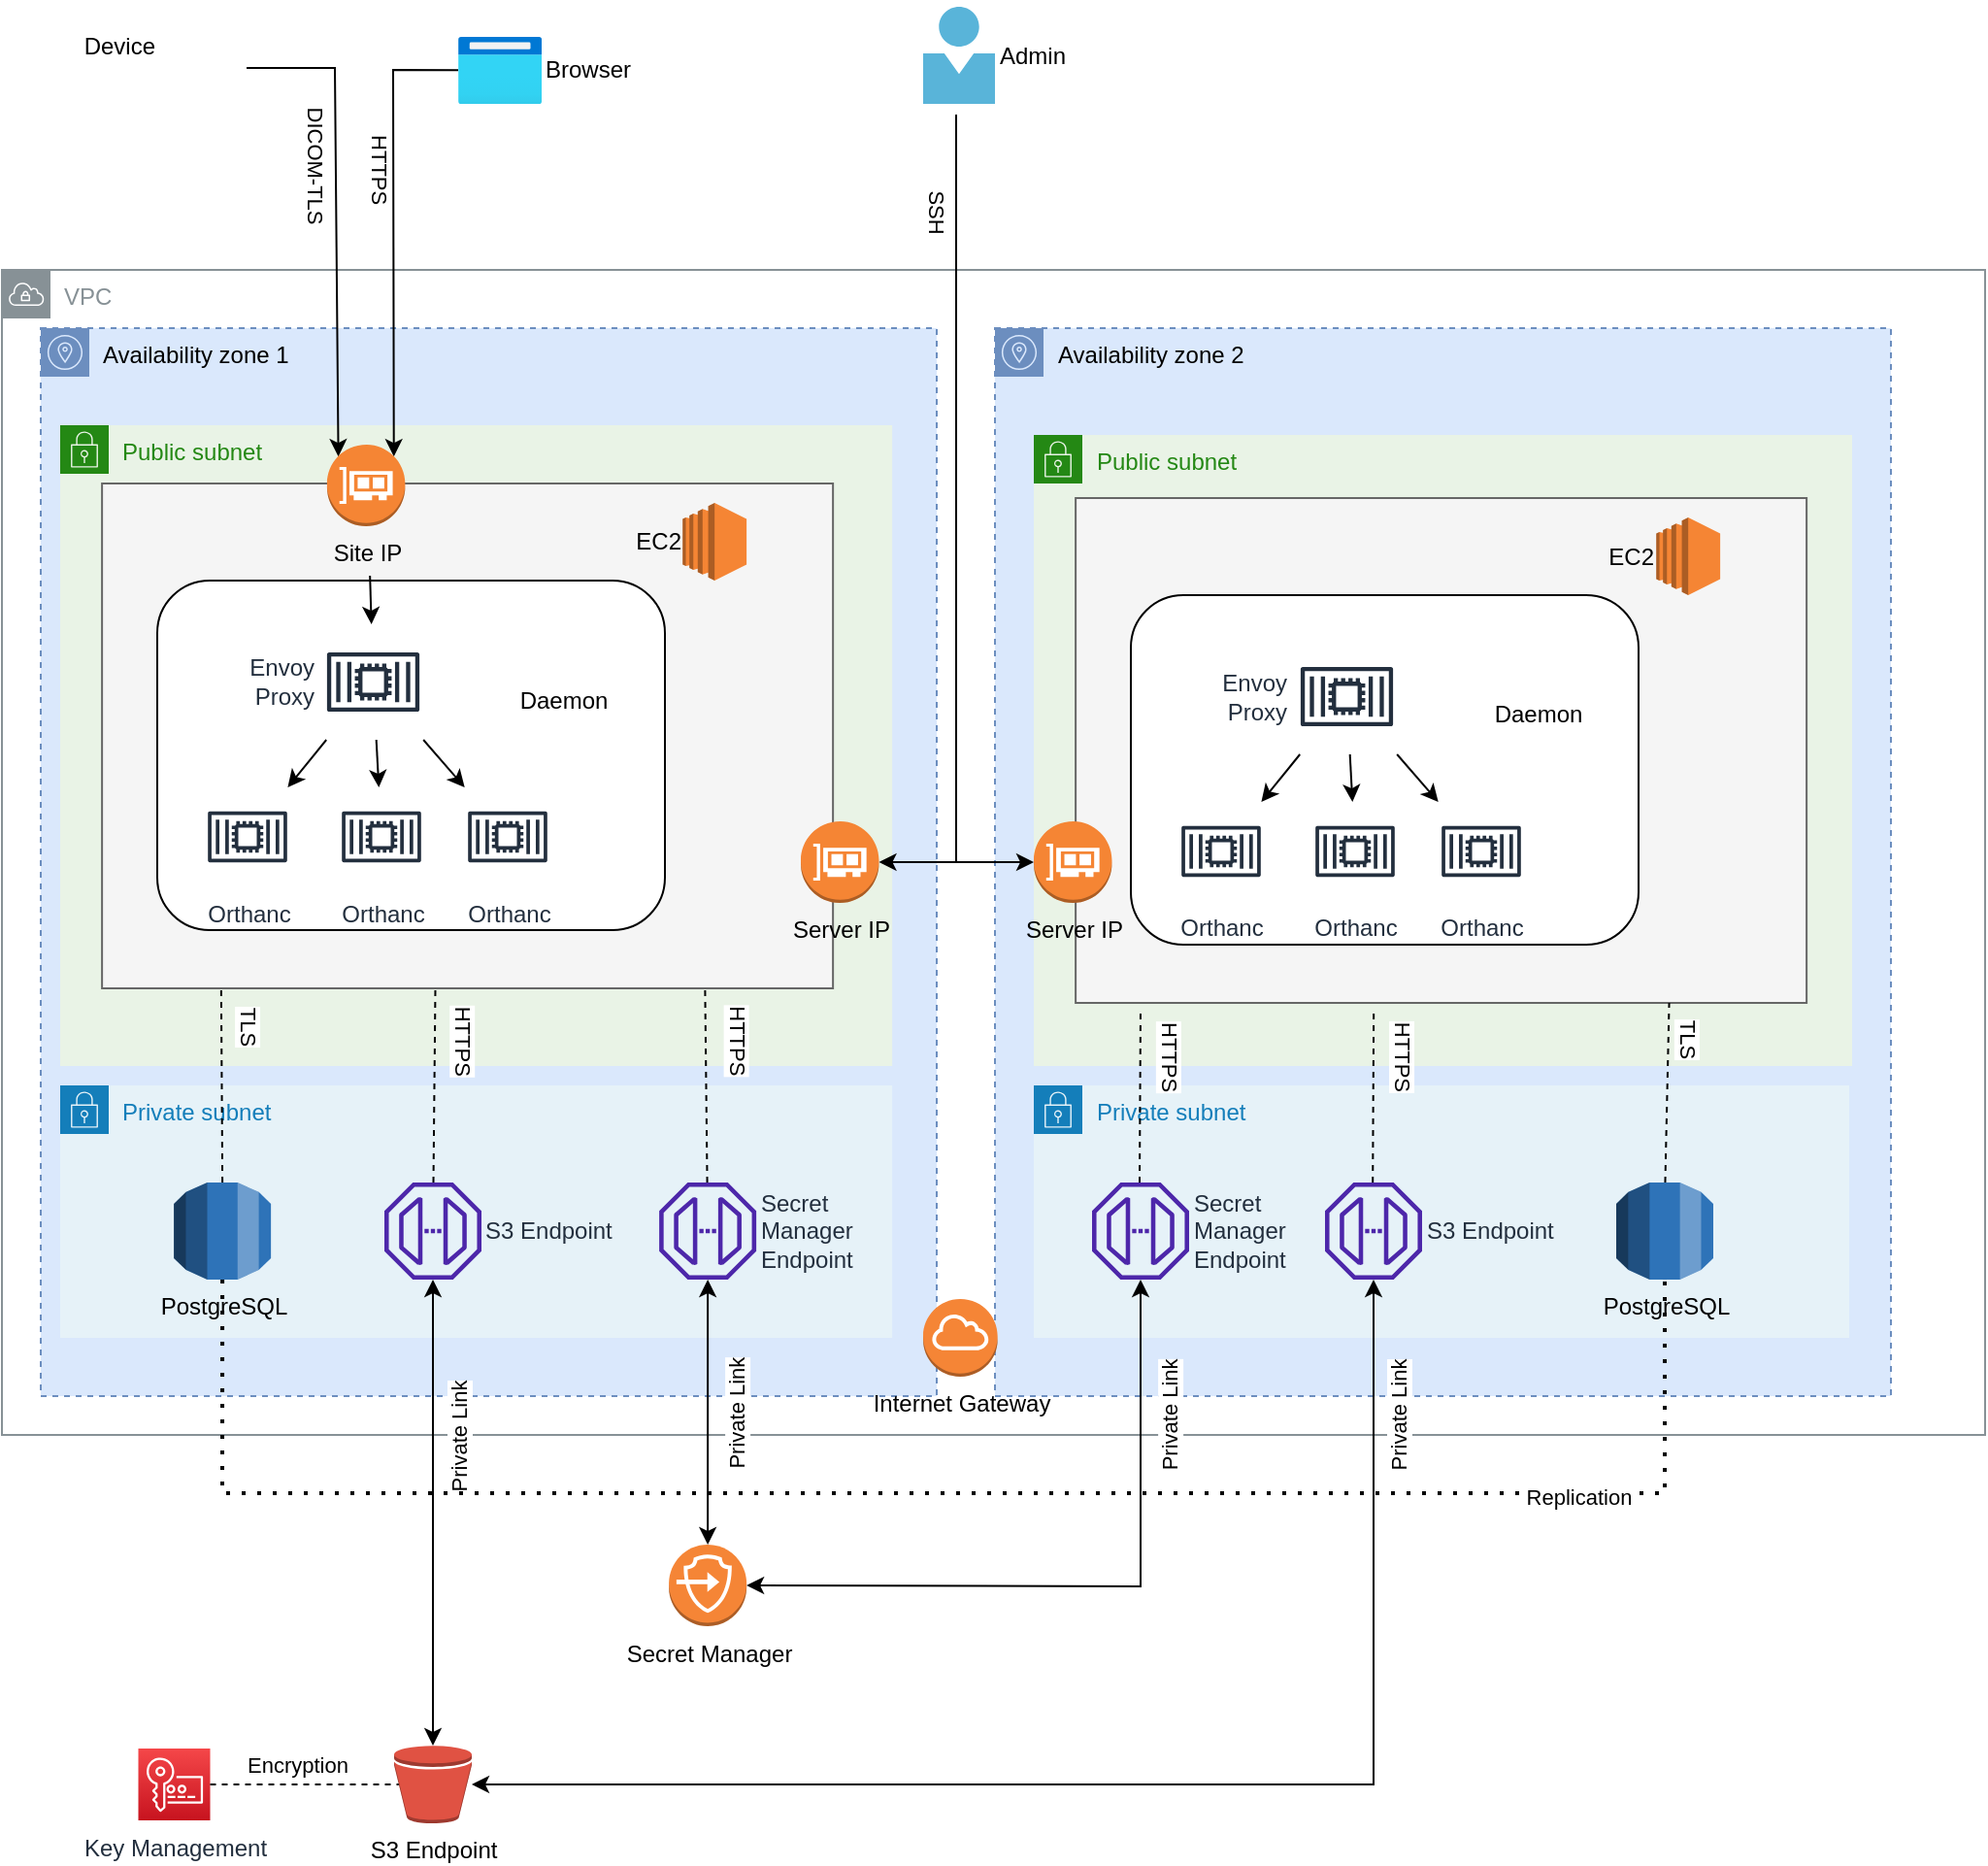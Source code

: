 <mxfile version="20.5.3" type="device"><diagram id="QTiDfhaBVZw6TGImOVXF" name="Page-1"><mxGraphModel dx="1182" dy="881" grid="1" gridSize="10" guides="1" tooltips="1" connect="1" arrows="1" fold="1" page="1" pageScale="1" pageWidth="850" pageHeight="1100" math="0" shadow="0"><root><mxCell id="0"/><mxCell id="1" parent="0"/><mxCell id="wy8Q__5yKFntjVzz3vQ7-47" value="VPC" style="outlineConnect=0;gradientColor=none;html=1;whiteSpace=wrap;fontSize=12;fontStyle=0;shape=mxgraph.aws4.group;grIcon=mxgraph.aws4.group_vpc;strokeColor=#879196;fillColor=none;verticalAlign=top;align=left;spacingLeft=30;fontColor=#879196;dashed=0;" parent="1" vertex="1"><mxGeometry x="80" y="180" width="1021.5" height="600" as="geometry"/></mxCell><mxCell id="wy8Q__5yKFntjVzz3vQ7-43" value="Availability zone 1" style="outlineConnect=0;html=1;whiteSpace=wrap;fontSize=12;fontStyle=0;shape=mxgraph.aws4.group;grIcon=mxgraph.aws4.group_availability_zone;verticalAlign=top;align=left;spacingLeft=30;dashed=1;fillColor=#dae8fc;strokeColor=#6c8ebf;" parent="1" vertex="1"><mxGeometry x="100" y="210" width="461.5" height="550" as="geometry"/></mxCell><mxCell id="wy8Q__5yKFntjVzz3vQ7-44" value="Public subnet" style="points=[[0,0],[0.25,0],[0.5,0],[0.75,0],[1,0],[1,0.25],[1,0.5],[1,0.75],[1,1],[0.75,1],[0.5,1],[0.25,1],[0,1],[0,0.75],[0,0.5],[0,0.25]];outlineConnect=0;gradientColor=none;html=1;whiteSpace=wrap;fontSize=12;fontStyle=0;shape=mxgraph.aws4.group;grIcon=mxgraph.aws4.group_security_group;grStroke=0;strokeColor=#248814;fillColor=#E9F3E6;verticalAlign=top;align=left;spacingLeft=30;fontColor=#248814;dashed=0;" parent="1" vertex="1"><mxGeometry x="110" y="260" width="428.56" height="330" as="geometry"/></mxCell><mxCell id="wy8Q__5yKFntjVzz3vQ7-45" value="" style="rounded=0;whiteSpace=wrap;html=1;fillColor=#f5f5f5;strokeColor=#666666;fontColor=#333333;" parent="1" vertex="1"><mxGeometry x="131.56" y="290" width="376.5" height="260" as="geometry"/></mxCell><mxCell id="wy8Q__5yKFntjVzz3vQ7-46" value="Private subnet" style="points=[[0,0],[0.25,0],[0.5,0],[0.75,0],[1,0],[1,0.25],[1,0.5],[1,0.75],[1,1],[0.75,1],[0.5,1],[0.25,1],[0,1],[0,0.75],[0,0.5],[0,0.25]];outlineConnect=0;gradientColor=none;html=1;whiteSpace=wrap;fontSize=12;fontStyle=0;shape=mxgraph.aws4.group;grIcon=mxgraph.aws4.group_security_group;grStroke=0;strokeColor=#147EBA;fillColor=#E6F2F8;verticalAlign=top;align=left;spacingLeft=30;fontColor=#147EBA;dashed=0;" parent="1" vertex="1"><mxGeometry x="110" y="600" width="428.56" height="130" as="geometry"/></mxCell><mxCell id="wy8Q__5yKFntjVzz3vQ7-56" value="EC2" style="outlineConnect=0;dashed=0;verticalLabelPosition=middle;verticalAlign=middle;align=right;html=1;shape=mxgraph.aws3.ec2;fillColor=#F58534;gradientColor=none;labelPosition=left;" parent="1" vertex="1"><mxGeometry x="430.62" y="300" width="32.94" height="40" as="geometry"/></mxCell><mxCell id="wy8Q__5yKFntjVzz3vQ7-57" value="Availability zone 2" style="outlineConnect=0;html=1;whiteSpace=wrap;fontSize=12;fontStyle=0;shape=mxgraph.aws4.group;grIcon=mxgraph.aws4.group_availability_zone;verticalAlign=top;align=left;spacingLeft=30;dashed=1;fillColor=#dae8fc;strokeColor=#6c8ebf;" parent="1" vertex="1"><mxGeometry x="591.5" y="210" width="461.5" height="550" as="geometry"/></mxCell><mxCell id="wy8Q__5yKFntjVzz3vQ7-58" value="Public subnet" style="points=[[0,0],[0.25,0],[0.5,0],[0.75,0],[1,0],[1,0.25],[1,0.5],[1,0.75],[1,1],[0.75,1],[0.5,1],[0.25,1],[0,1],[0,0.75],[0,0.5],[0,0.25]];outlineConnect=0;gradientColor=none;html=1;whiteSpace=wrap;fontSize=12;fontStyle=0;shape=mxgraph.aws4.group;grIcon=mxgraph.aws4.group_security_group;grStroke=0;strokeColor=#248814;fillColor=#E9F3E6;verticalAlign=top;align=left;spacingLeft=30;fontColor=#248814;dashed=0;" parent="1" vertex="1"><mxGeometry x="611.5" y="265" width="421.5" height="325" as="geometry"/></mxCell><mxCell id="wy8Q__5yKFntjVzz3vQ7-63" value="Private subnet" style="points=[[0,0],[0.25,0],[0.5,0],[0.75,0],[1,0],[1,0.25],[1,0.5],[1,0.75],[1,1],[0.75,1],[0.5,1],[0.25,1],[0,1],[0,0.75],[0,0.5],[0,0.25]];outlineConnect=0;gradientColor=none;html=1;whiteSpace=wrap;fontSize=12;fontStyle=0;shape=mxgraph.aws4.group;grIcon=mxgraph.aws4.group_security_group;grStroke=0;strokeColor=#147EBA;fillColor=#E6F2F8;verticalAlign=top;align=left;spacingLeft=30;fontColor=#147EBA;dashed=0;" parent="1" vertex="1"><mxGeometry x="611.5" y="600" width="420" height="130" as="geometry"/></mxCell><mxCell id="wy8Q__5yKFntjVzz3vQ7-65" value="PostgreSQL" style="outlineConnect=0;dashed=0;verticalLabelPosition=bottom;verticalAlign=top;align=center;html=1;shape=mxgraph.aws3.rds;fillColor=#2E73B8;gradientColor=none;labelPosition=center;" parent="1" vertex="1"><mxGeometry x="168.56" y="650" width="50" height="50" as="geometry"/></mxCell><mxCell id="wy8Q__5yKFntjVzz3vQ7-77" value="Browser" style="aspect=fixed;html=1;points=[];align=left;image;fontSize=12;image=img/lib/azure2/general/Browser.svg;labelPosition=right;verticalLabelPosition=middle;verticalAlign=middle;" parent="1" vertex="1"><mxGeometry x="315.0" y="60" width="43.13" height="34.5" as="geometry"/></mxCell><mxCell id="wy8Q__5yKFntjVzz3vQ7-81" value="" style="rounded=1;whiteSpace=wrap;html=1;verticalAlign=middle;" parent="1" vertex="1"><mxGeometry x="160" y="340" width="261.5" height="180" as="geometry"/></mxCell><mxCell id="wy8Q__5yKFntjVzz3vQ7-78" value="Envoy&lt;br&gt;Proxy" style="sketch=0;outlineConnect=0;fontColor=#232F3E;gradientColor=none;strokeColor=#232F3E;fillColor=#ffffff;dashed=0;verticalLabelPosition=middle;verticalAlign=middle;align=right;html=1;fontSize=12;fontStyle=0;aspect=fixed;shape=mxgraph.aws4.resourceIcon;resIcon=mxgraph.aws4.container_2;labelPosition=left;" parent="1" vertex="1"><mxGeometry x="241.5" y="362.5" width="59.5" height="59.5" as="geometry"/></mxCell><mxCell id="wy8Q__5yKFntjVzz3vQ7-79" value="Orthanc" style="sketch=0;outlineConnect=0;fontColor=#232F3E;gradientColor=none;strokeColor=#232F3E;fillColor=#ffffff;dashed=0;verticalLabelPosition=bottom;verticalAlign=top;align=center;html=1;fontSize=12;fontStyle=0;aspect=fixed;shape=mxgraph.aws4.resourceIcon;resIcon=mxgraph.aws4.container_2;labelPosition=center;" parent="1" vertex="1"><mxGeometry x="181" y="446.5" width="51" height="51" as="geometry"/></mxCell><mxCell id="wy8Q__5yKFntjVzz3vQ7-82" value="" style="endArrow=classic;html=1;rounded=0;" parent="1" source="wy8Q__5yKFntjVzz3vQ7-78" edge="1" target="wy8Q__5yKFntjVzz3vQ7-79"><mxGeometry width="50" height="50" relative="1" as="geometry"><mxPoint x="470" y="510" as="sourcePoint"/><mxPoint x="206" y="460" as="targetPoint"/></mxGeometry></mxCell><mxCell id="wy8Q__5yKFntjVzz3vQ7-80" value="Daemon" style="shape=image;html=1;verticalAlign=top;verticalLabelPosition=bottom;labelBackgroundColor=#ffffff;imageAspect=0;aspect=fixed;image=https://cdn1.iconfinder.com/data/icons/social-media-2106/24/social_media_social_media_logo_docker-128.png" parent="1" vertex="1"><mxGeometry x="350.53" y="350" width="37.5" height="37.5" as="geometry"/></mxCell><mxCell id="wy8Q__5yKFntjVzz3vQ7-86" value="Device" style="shape=image;html=1;verticalAlign=middle;verticalLabelPosition=middle;labelBackgroundColor=#ffffff;imageAspect=0;aspect=fixed;image=https://cdn1.iconfinder.com/data/icons/computer-hardware-hand-drawn-vol-2/52/scanner__scan__machine__media__multimedia__scanning__office-128.png;labelPosition=left;align=right;" parent="1" vertex="1"><mxGeometry x="160" y="41.5" width="46" height="46" as="geometry"/></mxCell><mxCell id="wy8Q__5yKFntjVzz3vQ7-88" value="Admin" style="sketch=0;aspect=fixed;html=1;points=[];align=left;image;fontSize=12;image=img/lib/mscae/Person.svg;labelPosition=right;verticalLabelPosition=middle;verticalAlign=middle;" parent="1" vertex="1"><mxGeometry x="554.5" y="44.5" width="37" height="50" as="geometry"/></mxCell><mxCell id="wy8Q__5yKFntjVzz3vQ7-98" value="Secret Manager" style="outlineConnect=0;dashed=0;verticalLabelPosition=bottom;verticalAlign=top;align=center;html=1;shape=mxgraph.aws3.endpoints;fillColor=#F58536;gradientColor=none;" parent="1" vertex="1"><mxGeometry x="423.56" y="836.5" width="40" height="42" as="geometry"/></mxCell><mxCell id="wy8Q__5yKFntjVzz3vQ7-99" value="S3 Endpoint" style="outlineConnect=0;dashed=0;verticalLabelPosition=bottom;verticalAlign=top;align=center;html=1;shape=mxgraph.aws3.bucket;fillColor=#E05243;gradientColor=none;" parent="1" vertex="1"><mxGeometry x="282" y="940" width="40" height="40" as="geometry"/></mxCell><mxCell id="P0doHV3i4hpOtutFLJiP-2" value="Orthanc" style="sketch=0;outlineConnect=0;fontColor=#232F3E;gradientColor=none;strokeColor=#232F3E;fillColor=#ffffff;dashed=0;verticalLabelPosition=bottom;verticalAlign=top;align=center;html=1;fontSize=12;fontStyle=0;aspect=fixed;shape=mxgraph.aws4.resourceIcon;resIcon=mxgraph.aws4.container_2;labelPosition=center;" vertex="1" parent="1"><mxGeometry x="250" y="446.5" width="51" height="51" as="geometry"/></mxCell><mxCell id="P0doHV3i4hpOtutFLJiP-3" value="Orthanc" style="sketch=0;outlineConnect=0;fontColor=#232F3E;gradientColor=none;strokeColor=#232F3E;fillColor=#ffffff;dashed=0;verticalLabelPosition=bottom;verticalAlign=top;align=center;html=1;fontSize=12;fontStyle=0;aspect=fixed;shape=mxgraph.aws4.resourceIcon;resIcon=mxgraph.aws4.container_2;labelPosition=center;" vertex="1" parent="1"><mxGeometry x="315" y="446.5" width="51" height="51" as="geometry"/></mxCell><mxCell id="P0doHV3i4hpOtutFLJiP-4" value="" style="endArrow=classic;html=1;rounded=0;" edge="1" parent="1" source="wy8Q__5yKFntjVzz3vQ7-78" target="P0doHV3i4hpOtutFLJiP-3"><mxGeometry width="50" height="50" relative="1" as="geometry"><mxPoint x="254.5" y="438.398" as="sourcePoint"/><mxPoint x="242" y="450.602" as="targetPoint"/></mxGeometry></mxCell><mxCell id="P0doHV3i4hpOtutFLJiP-5" value="" style="endArrow=classic;html=1;rounded=0;" edge="1" parent="1" source="wy8Q__5yKFntjVzz3vQ7-78" target="P0doHV3i4hpOtutFLJiP-2"><mxGeometry width="50" height="50" relative="1" as="geometry"><mxPoint x="309.179" y="431" as="sourcePoint"/><mxPoint x="326.821" y="450" as="targetPoint"/></mxGeometry></mxCell><mxCell id="P0doHV3i4hpOtutFLJiP-7" value="S3 Endpoint" style="sketch=0;outlineConnect=0;fontColor=#232F3E;gradientColor=none;fillColor=#4D27AA;strokeColor=none;dashed=0;verticalLabelPosition=middle;verticalAlign=middle;align=left;html=1;fontSize=12;fontStyle=0;aspect=fixed;pointerEvents=1;shape=mxgraph.aws4.endpoint;labelPosition=right;" vertex="1" parent="1"><mxGeometry x="277" y="650" width="50" height="50" as="geometry"/></mxCell><mxCell id="P0doHV3i4hpOtutFLJiP-9" value="Secret&lt;br&gt;Manager&lt;br&gt;Endpoint" style="sketch=0;outlineConnect=0;fontColor=#232F3E;gradientColor=none;fillColor=#4D27AA;strokeColor=none;dashed=0;verticalLabelPosition=middle;verticalAlign=middle;align=left;html=1;fontSize=12;fontStyle=0;aspect=fixed;pointerEvents=1;shape=mxgraph.aws4.endpoint;labelPosition=right;" vertex="1" parent="1"><mxGeometry x="418.56" y="650" width="50" height="50" as="geometry"/></mxCell><mxCell id="P0doHV3i4hpOtutFLJiP-10" value="" style="endArrow=classic;startArrow=classic;html=1;rounded=0;exitX=0.5;exitY=0;exitDx=0;exitDy=0;exitPerimeter=0;" edge="1" parent="1" source="wy8Q__5yKFntjVzz3vQ7-99" target="P0doHV3i4hpOtutFLJiP-7"><mxGeometry width="50" height="50" relative="1" as="geometry"><mxPoint x="318.56" y="610" as="sourcePoint"/><mxPoint x="368.56" y="560" as="targetPoint"/></mxGeometry></mxCell><mxCell id="P0doHV3i4hpOtutFLJiP-16" value="Private Link" style="edgeLabel;html=1;align=center;verticalAlign=middle;resizable=0;points=[];rotation=-90;" vertex="1" connectable="0" parent="P0doHV3i4hpOtutFLJiP-10"><mxGeometry x="0.643" y="-1" relative="1" as="geometry"><mxPoint x="12" y="38" as="offset"/></mxGeometry></mxCell><mxCell id="P0doHV3i4hpOtutFLJiP-11" value="" style="endArrow=classic;startArrow=classic;html=1;rounded=0;" edge="1" parent="1" source="wy8Q__5yKFntjVzz3vQ7-98" target="P0doHV3i4hpOtutFLJiP-9"><mxGeometry width="50" height="50" relative="1" as="geometry"><mxPoint x="312.0" y="850" as="sourcePoint"/><mxPoint x="312.0" y="710" as="targetPoint"/></mxGeometry></mxCell><mxCell id="P0doHV3i4hpOtutFLJiP-17" value="Private Link" style="edgeLabel;html=1;align=center;verticalAlign=middle;resizable=0;points=[];rotation=-90;" vertex="1" connectable="0" parent="P0doHV3i4hpOtutFLJiP-11"><mxGeometry x="0.511" y="1" relative="1" as="geometry"><mxPoint x="16" y="36" as="offset"/></mxGeometry></mxCell><mxCell id="P0doHV3i4hpOtutFLJiP-19" value="" style="endArrow=classic;html=1;rounded=0;entryX=1;entryY=0.5;entryDx=0;entryDy=0;entryPerimeter=0;" edge="1" parent="1" target="P0doHV3i4hpOtutFLJiP-44"><mxGeometry width="50" height="50" relative="1" as="geometry"><mxPoint x="571.5" y="100" as="sourcePoint"/><mxPoint x="258.56" y="550" as="targetPoint"/><Array as="points"><mxPoint x="571.5" y="485"/></Array></mxGeometry></mxCell><mxCell id="P0doHV3i4hpOtutFLJiP-25" value="" style="endArrow=none;dashed=1;html=1;rounded=0;entryX=0.456;entryY=1;entryDx=0;entryDy=0;entryPerimeter=0;" edge="1" parent="1" source="P0doHV3i4hpOtutFLJiP-7" target="wy8Q__5yKFntjVzz3vQ7-45"><mxGeometry width="50" height="50" relative="1" as="geometry"><mxPoint x="311.5" y="590" as="sourcePoint"/><mxPoint x="361.5" y="540" as="targetPoint"/></mxGeometry></mxCell><mxCell id="P0doHV3i4hpOtutFLJiP-31" value="HTTPS" style="edgeLabel;html=1;align=center;verticalAlign=middle;resizable=0;points=[];rotation=90;" vertex="1" connectable="0" parent="P0doHV3i4hpOtutFLJiP-25"><mxGeometry x="0.728" relative="1" as="geometry"><mxPoint x="15" y="13" as="offset"/></mxGeometry></mxCell><mxCell id="P0doHV3i4hpOtutFLJiP-26" value="" style="endArrow=none;dashed=1;html=1;rounded=0;entryX=0.825;entryY=0.997;entryDx=0;entryDy=0;entryPerimeter=0;" edge="1" parent="1" source="P0doHV3i4hpOtutFLJiP-9" target="wy8Q__5yKFntjVzz3vQ7-45"><mxGeometry width="50" height="50" relative="1" as="geometry"><mxPoint x="308.838" y="660" as="sourcePoint"/><mxPoint x="288.726" y="501" as="targetPoint"/></mxGeometry></mxCell><mxCell id="P0doHV3i4hpOtutFLJiP-32" value="HTTPS" style="edgeLabel;html=1;align=center;verticalAlign=middle;resizable=0;points=[];rotation=90;" vertex="1" connectable="0" parent="P0doHV3i4hpOtutFLJiP-26"><mxGeometry x="0.714" y="-2" relative="1" as="geometry"><mxPoint x="15" y="13" as="offset"/></mxGeometry></mxCell><mxCell id="P0doHV3i4hpOtutFLJiP-29" value="" style="endArrow=none;dashed=1;html=1;rounded=0;entryX=0.163;entryY=0.998;entryDx=0;entryDy=0;entryPerimeter=0;exitX=0.5;exitY=0;exitDx=0;exitDy=0;exitPerimeter=0;" edge="1" parent="1" source="wy8Q__5yKFntjVzz3vQ7-65" target="wy8Q__5yKFntjVzz3vQ7-45"><mxGeometry width="50" height="50" relative="1" as="geometry"><mxPoint x="311.581" y="660" as="sourcePoint"/><mxPoint x="309.903" y="560.0" as="targetPoint"/></mxGeometry></mxCell><mxCell id="P0doHV3i4hpOtutFLJiP-30" value="TLS" style="edgeLabel;html=1;align=center;verticalAlign=middle;resizable=0;points=[];rotation=90;" vertex="1" connectable="0" parent="P0doHV3i4hpOtutFLJiP-29"><mxGeometry x="0.691" y="2" relative="1" as="geometry"><mxPoint x="16" y="4" as="offset"/></mxGeometry></mxCell><mxCell id="P0doHV3i4hpOtutFLJiP-33" value="Key Management" style="sketch=0;points=[[0,0,0],[0.25,0,0],[0.5,0,0],[0.75,0,0],[1,0,0],[0,1,0],[0.25,1,0],[0.5,1,0],[0.75,1,0],[1,1,0],[0,0.25,0],[0,0.5,0],[0,0.75,0],[1,0.25,0],[1,0.5,0],[1,0.75,0]];outlineConnect=0;fontColor=#232F3E;gradientColor=#F54749;gradientDirection=north;fillColor=#C7131F;strokeColor=#ffffff;dashed=0;verticalLabelPosition=bottom;verticalAlign=top;align=center;html=1;fontSize=12;fontStyle=0;aspect=fixed;shape=mxgraph.aws4.resourceIcon;resIcon=mxgraph.aws4.key_management_service;" vertex="1" parent="1"><mxGeometry x="150.25" y="941.5" width="37" height="37" as="geometry"/></mxCell><mxCell id="P0doHV3i4hpOtutFLJiP-34" value="" style="endArrow=none;dashed=1;html=1;rounded=0;exitX=1;exitY=0.5;exitDx=0;exitDy=0;exitPerimeter=0;entryX=0.06;entryY=0.5;entryDx=0;entryDy=0;entryPerimeter=0;" edge="1" parent="1" source="P0doHV3i4hpOtutFLJiP-33" target="wy8Q__5yKFntjVzz3vQ7-99"><mxGeometry width="50" height="50" relative="1" as="geometry"><mxPoint x="271.5" y="760" as="sourcePoint"/><mxPoint x="321.5" y="710" as="targetPoint"/></mxGeometry></mxCell><mxCell id="P0doHV3i4hpOtutFLJiP-35" value="Encryption" style="edgeLabel;html=1;align=center;verticalAlign=middle;resizable=0;points=[];" vertex="1" connectable="0" parent="P0doHV3i4hpOtutFLJiP-34"><mxGeometry x="-0.303" relative="1" as="geometry"><mxPoint x="10" y="-10" as="offset"/></mxGeometry></mxCell><mxCell id="P0doHV3i4hpOtutFLJiP-37" value="" style="endArrow=classic;html=1;rounded=0;exitX=0.419;exitY=-0.014;exitDx=0;exitDy=0;exitPerimeter=0;" edge="1" parent="1" source="wy8Q__5yKFntjVzz3vQ7-81" target="wy8Q__5yKFntjVzz3vQ7-78"><mxGeometry width="50" height="50" relative="1" as="geometry"><mxPoint x="244.64" y="350" as="sourcePoint"/><mxPoint x="266.941" y="385.75" as="targetPoint"/></mxGeometry></mxCell><mxCell id="P0doHV3i4hpOtutFLJiP-39" value="" style="endArrow=classic;html=1;rounded=0;entryX=0.145;entryY=0.145;entryDx=0;entryDy=0;entryPerimeter=0;exitX=1;exitY=0.75;exitDx=0;exitDy=0;" edge="1" parent="1" source="wy8Q__5yKFntjVzz3vQ7-86" target="P0doHV3i4hpOtutFLJiP-45"><mxGeometry width="50" height="50" relative="1" as="geometry"><mxPoint x="251.5" y="150" as="sourcePoint"/><mxPoint x="241.5" y="340" as="targetPoint"/><Array as="points"><mxPoint x="251.5" y="76"/></Array></mxGeometry></mxCell><mxCell id="P0doHV3i4hpOtutFLJiP-40" value="DICOM-TLS" style="edgeLabel;html=1;align=center;verticalAlign=middle;resizable=0;points=[];rotation=90;" vertex="1" connectable="0" parent="P0doHV3i4hpOtutFLJiP-39"><mxGeometry x="-0.72" relative="1" as="geometry"><mxPoint x="1" y="50" as="offset"/></mxGeometry></mxCell><mxCell id="P0doHV3i4hpOtutFLJiP-41" value="" style="endArrow=classic;html=1;rounded=0;entryX=0.855;entryY=0.145;entryDx=0;entryDy=0;entryPerimeter=0;" edge="1" parent="1" source="wy8Q__5yKFntjVzz3vQ7-77" target="P0doHV3i4hpOtutFLJiP-45"><mxGeometry width="50" height="50" relative="1" as="geometry"><mxPoint x="251.5" y="150" as="sourcePoint"/><mxPoint x="301.5" y="100" as="targetPoint"/><Array as="points"><mxPoint x="281.5" y="77"/></Array></mxGeometry></mxCell><mxCell id="P0doHV3i4hpOtutFLJiP-42" value="HTTPS" style="edgeLabel;html=1;align=center;verticalAlign=middle;resizable=0;points=[];rotation=90;" vertex="1" connectable="0" parent="P0doHV3i4hpOtutFLJiP-41"><mxGeometry x="-0.825" relative="1" as="geometry"><mxPoint x="-20" y="51" as="offset"/></mxGeometry></mxCell><mxCell id="P0doHV3i4hpOtutFLJiP-44" value="Server IP" style="outlineConnect=0;dashed=0;verticalLabelPosition=bottom;verticalAlign=top;align=center;html=1;shape=mxgraph.aws3.elastic_network_interface;fillColor=#F58534;gradientColor=none;" vertex="1" parent="1"><mxGeometry x="491.5" y="464" width="40.25" height="42" as="geometry"/></mxCell><mxCell id="P0doHV3i4hpOtutFLJiP-45" value="Site IP" style="outlineConnect=0;dashed=0;verticalLabelPosition=bottom;verticalAlign=top;align=center;html=1;shape=mxgraph.aws3.elastic_network_interface;fillColor=#F58534;gradientColor=none;" vertex="1" parent="1"><mxGeometry x="247.46" y="270" width="40.25" height="42" as="geometry"/></mxCell><mxCell id="P0doHV3i4hpOtutFLJiP-46" value="PostgreSQL" style="outlineConnect=0;dashed=0;verticalLabelPosition=bottom;verticalAlign=top;align=center;html=1;shape=mxgraph.aws3.rds;fillColor=#2E73B8;gradientColor=none;labelPosition=center;" vertex="1" parent="1"><mxGeometry x="911.5" y="650" width="50" height="50" as="geometry"/></mxCell><mxCell id="P0doHV3i4hpOtutFLJiP-47" value="S3 Endpoint" style="sketch=0;outlineConnect=0;fontColor=#232F3E;gradientColor=none;fillColor=#4D27AA;strokeColor=none;dashed=0;verticalLabelPosition=middle;verticalAlign=middle;align=left;html=1;fontSize=12;fontStyle=0;aspect=fixed;pointerEvents=1;shape=mxgraph.aws4.endpoint;labelPosition=right;" vertex="1" parent="1"><mxGeometry x="761.5" y="650" width="50" height="50" as="geometry"/></mxCell><mxCell id="P0doHV3i4hpOtutFLJiP-48" value="Secret&lt;br&gt;Manager&lt;br&gt;Endpoint" style="sketch=0;outlineConnect=0;fontColor=#232F3E;gradientColor=none;fillColor=#4D27AA;strokeColor=none;dashed=0;verticalLabelPosition=middle;verticalAlign=middle;align=left;html=1;fontSize=12;fontStyle=0;aspect=fixed;pointerEvents=1;shape=mxgraph.aws4.endpoint;labelPosition=right;" vertex="1" parent="1"><mxGeometry x="641.5" y="650" width="50" height="50" as="geometry"/></mxCell><mxCell id="P0doHV3i4hpOtutFLJiP-49" value="" style="endArrow=none;dashed=1;html=1;dashPattern=1 3;strokeWidth=2;rounded=0;" edge="1" parent="1" source="wy8Q__5yKFntjVzz3vQ7-65" target="P0doHV3i4hpOtutFLJiP-46"><mxGeometry width="50" height="50" relative="1" as="geometry"><mxPoint x="441.5" y="760" as="sourcePoint"/><mxPoint x="491.5" y="710" as="targetPoint"/><Array as="points"><mxPoint x="193.5" y="810"/><mxPoint x="936.5" y="810"/></Array></mxGeometry></mxCell><mxCell id="P0doHV3i4hpOtutFLJiP-50" value="Replication" style="edgeLabel;html=1;align=center;verticalAlign=middle;resizable=0;points=[];" vertex="1" connectable="0" parent="P0doHV3i4hpOtutFLJiP-49"><mxGeometry x="0.543" y="-2" relative="1" as="geometry"><mxPoint x="65" as="offset"/></mxGeometry></mxCell><mxCell id="P0doHV3i4hpOtutFLJiP-51" value="" style="endArrow=classic;startArrow=classic;html=1;rounded=0;exitX=1;exitY=0.5;exitDx=0;exitDy=0;exitPerimeter=0;" edge="1" parent="1" source="wy8Q__5yKFntjVzz3vQ7-98" target="P0doHV3i4hpOtutFLJiP-48"><mxGeometry width="50" height="50" relative="1" as="geometry"><mxPoint x="453.56" y="846.5" as="sourcePoint"/><mxPoint x="453.56" y="710" as="targetPoint"/><Array as="points"><mxPoint x="666.5" y="858"/></Array></mxGeometry></mxCell><mxCell id="P0doHV3i4hpOtutFLJiP-52" value="Private Link" style="edgeLabel;html=1;align=center;verticalAlign=middle;resizable=0;points=[];rotation=-90;" vertex="1" connectable="0" parent="P0doHV3i4hpOtutFLJiP-51"><mxGeometry x="0.511" y="1" relative="1" as="geometry"><mxPoint x="16" y="-18" as="offset"/></mxGeometry></mxCell><mxCell id="P0doHV3i4hpOtutFLJiP-53" value="" style="endArrow=classic;startArrow=classic;html=1;rounded=0;" edge="1" parent="1" source="wy8Q__5yKFntjVzz3vQ7-99" target="P0doHV3i4hpOtutFLJiP-47"><mxGeometry width="50" height="50" relative="1" as="geometry"><mxPoint x="312" y="950" as="sourcePoint"/><mxPoint x="312" y="710" as="targetPoint"/><Array as="points"><mxPoint x="786.5" y="960"/></Array></mxGeometry></mxCell><mxCell id="P0doHV3i4hpOtutFLJiP-54" value="Private Link" style="edgeLabel;html=1;align=center;verticalAlign=middle;resizable=0;points=[];rotation=-90;" vertex="1" connectable="0" parent="P0doHV3i4hpOtutFLJiP-53"><mxGeometry x="0.643" y="-1" relative="1" as="geometry"><mxPoint x="12" y="-59" as="offset"/></mxGeometry></mxCell><mxCell id="P0doHV3i4hpOtutFLJiP-57" value="" style="rounded=0;whiteSpace=wrap;html=1;fillColor=#f5f5f5;strokeColor=#666666;fontColor=#333333;" vertex="1" parent="1"><mxGeometry x="633.06" y="297.5" width="376.5" height="260" as="geometry"/></mxCell><mxCell id="P0doHV3i4hpOtutFLJiP-58" value="EC2" style="outlineConnect=0;dashed=0;verticalLabelPosition=middle;verticalAlign=middle;align=right;html=1;shape=mxgraph.aws3.ec2;fillColor=#F58534;gradientColor=none;labelPosition=left;" vertex="1" parent="1"><mxGeometry x="932.12" y="307.5" width="32.94" height="40" as="geometry"/></mxCell><mxCell id="P0doHV3i4hpOtutFLJiP-59" value="" style="rounded=1;whiteSpace=wrap;html=1;verticalAlign=middle;" vertex="1" parent="1"><mxGeometry x="661.5" y="347.5" width="261.5" height="180" as="geometry"/></mxCell><mxCell id="P0doHV3i4hpOtutFLJiP-60" value="Envoy&lt;br&gt;Proxy" style="sketch=0;outlineConnect=0;fontColor=#232F3E;gradientColor=none;strokeColor=#232F3E;fillColor=#ffffff;dashed=0;verticalLabelPosition=middle;verticalAlign=middle;align=right;html=1;fontSize=12;fontStyle=0;aspect=fixed;shape=mxgraph.aws4.resourceIcon;resIcon=mxgraph.aws4.container_2;labelPosition=left;" vertex="1" parent="1"><mxGeometry x="743" y="370" width="59.5" height="59.5" as="geometry"/></mxCell><mxCell id="P0doHV3i4hpOtutFLJiP-61" value="Orthanc" style="sketch=0;outlineConnect=0;fontColor=#232F3E;gradientColor=none;strokeColor=#232F3E;fillColor=#ffffff;dashed=0;verticalLabelPosition=bottom;verticalAlign=top;align=center;html=1;fontSize=12;fontStyle=0;aspect=fixed;shape=mxgraph.aws4.resourceIcon;resIcon=mxgraph.aws4.container_2;labelPosition=center;" vertex="1" parent="1"><mxGeometry x="682.5" y="454" width="51" height="51" as="geometry"/></mxCell><mxCell id="P0doHV3i4hpOtutFLJiP-62" value="" style="endArrow=classic;html=1;rounded=0;" edge="1" parent="1" source="P0doHV3i4hpOtutFLJiP-60" target="P0doHV3i4hpOtutFLJiP-61"><mxGeometry width="50" height="50" relative="1" as="geometry"><mxPoint x="971.5" y="517.5" as="sourcePoint"/><mxPoint x="707.5" y="467.5" as="targetPoint"/></mxGeometry></mxCell><mxCell id="P0doHV3i4hpOtutFLJiP-63" value="Daemon" style="shape=image;html=1;verticalAlign=top;verticalLabelPosition=bottom;labelBackgroundColor=#ffffff;imageAspect=0;aspect=fixed;image=https://cdn1.iconfinder.com/data/icons/social-media-2106/24/social_media_social_media_logo_docker-128.png" vertex="1" parent="1"><mxGeometry x="852.03" y="357.5" width="37.5" height="37.5" as="geometry"/></mxCell><mxCell id="P0doHV3i4hpOtutFLJiP-64" value="Orthanc" style="sketch=0;outlineConnect=0;fontColor=#232F3E;gradientColor=none;strokeColor=#232F3E;fillColor=#ffffff;dashed=0;verticalLabelPosition=bottom;verticalAlign=top;align=center;html=1;fontSize=12;fontStyle=0;aspect=fixed;shape=mxgraph.aws4.resourceIcon;resIcon=mxgraph.aws4.container_2;labelPosition=center;" vertex="1" parent="1"><mxGeometry x="751.5" y="454" width="51" height="51" as="geometry"/></mxCell><mxCell id="P0doHV3i4hpOtutFLJiP-65" value="Orthanc" style="sketch=0;outlineConnect=0;fontColor=#232F3E;gradientColor=none;strokeColor=#232F3E;fillColor=#ffffff;dashed=0;verticalLabelPosition=bottom;verticalAlign=top;align=center;html=1;fontSize=12;fontStyle=0;aspect=fixed;shape=mxgraph.aws4.resourceIcon;resIcon=mxgraph.aws4.container_2;labelPosition=center;" vertex="1" parent="1"><mxGeometry x="816.5" y="454" width="51" height="51" as="geometry"/></mxCell><mxCell id="P0doHV3i4hpOtutFLJiP-66" value="" style="endArrow=classic;html=1;rounded=0;" edge="1" parent="1" source="P0doHV3i4hpOtutFLJiP-60" target="P0doHV3i4hpOtutFLJiP-65"><mxGeometry width="50" height="50" relative="1" as="geometry"><mxPoint x="756" y="445.898" as="sourcePoint"/><mxPoint x="743.5" y="458.102" as="targetPoint"/></mxGeometry></mxCell><mxCell id="P0doHV3i4hpOtutFLJiP-67" value="" style="endArrow=classic;html=1;rounded=0;" edge="1" parent="1" source="P0doHV3i4hpOtutFLJiP-60" target="P0doHV3i4hpOtutFLJiP-64"><mxGeometry width="50" height="50" relative="1" as="geometry"><mxPoint x="810.679" y="438.5" as="sourcePoint"/><mxPoint x="828.321" y="457.5" as="targetPoint"/></mxGeometry></mxCell><mxCell id="P0doHV3i4hpOtutFLJiP-68" value="Server IP" style="outlineConnect=0;dashed=0;verticalLabelPosition=bottom;verticalAlign=top;align=center;html=1;shape=mxgraph.aws3.elastic_network_interface;fillColor=#F58534;gradientColor=none;" vertex="1" parent="1"><mxGeometry x="611.5" y="464" width="40.25" height="42" as="geometry"/></mxCell><mxCell id="P0doHV3i4hpOtutFLJiP-69" value="" style="endArrow=classic;html=1;rounded=0;entryX=0;entryY=0.5;entryDx=0;entryDy=0;entryPerimeter=0;" edge="1" parent="1" target="P0doHV3i4hpOtutFLJiP-68"><mxGeometry width="50" height="50" relative="1" as="geometry"><mxPoint x="571.5" y="100" as="sourcePoint"/><mxPoint x="541.75" y="495" as="targetPoint"/><Array as="points"><mxPoint x="571.5" y="485"/></Array></mxGeometry></mxCell><mxCell id="P0doHV3i4hpOtutFLJiP-72" value="SSH" style="edgeLabel;html=1;align=center;verticalAlign=middle;resizable=0;points=[];rotation=90;" vertex="1" connectable="0" parent="P0doHV3i4hpOtutFLJiP-69"><mxGeometry x="-0.841" relative="1" as="geometry"><mxPoint x="-10" y="16" as="offset"/></mxGeometry></mxCell><mxCell id="P0doHV3i4hpOtutFLJiP-71" value="Internet Gateway" style="outlineConnect=0;dashed=0;verticalLabelPosition=bottom;verticalAlign=top;align=center;html=1;shape=mxgraph.aws3.internet_gateway;fillColor=#F58536;gradientColor=none;" vertex="1" parent="1"><mxGeometry x="554.5" y="710" width="38.33" height="40" as="geometry"/></mxCell><mxCell id="P0doHV3i4hpOtutFLJiP-73" value="" style="endArrow=none;dashed=1;html=1;rounded=0;entryX=0.812;entryY=1;entryDx=0;entryDy=0;entryPerimeter=0;exitX=0.5;exitY=0;exitDx=0;exitDy=0;exitPerimeter=0;" edge="1" parent="1" target="P0doHV3i4hpOtutFLJiP-57"><mxGeometry width="50" height="50" relative="1" as="geometry"><mxPoint x="936.73" y="650" as="sourcePoint"/><mxPoint x="936.099" y="549.48" as="targetPoint"/></mxGeometry></mxCell><mxCell id="P0doHV3i4hpOtutFLJiP-74" value="TLS" style="edgeLabel;html=1;align=center;verticalAlign=middle;resizable=0;points=[];rotation=90;" vertex="1" connectable="0" parent="P0doHV3i4hpOtutFLJiP-73"><mxGeometry x="0.691" y="2" relative="1" as="geometry"><mxPoint x="12" y="4" as="offset"/></mxGeometry></mxCell><mxCell id="P0doHV3i4hpOtutFLJiP-75" value="" style="endArrow=none;dashed=1;html=1;rounded=0;" edge="1" parent="1"><mxGeometry width="50" height="50" relative="1" as="geometry"><mxPoint x="665.999" y="650" as="sourcePoint"/><mxPoint x="666.5" y="560" as="targetPoint"/></mxGeometry></mxCell><mxCell id="P0doHV3i4hpOtutFLJiP-76" value="HTTPS" style="edgeLabel;html=1;align=center;verticalAlign=middle;resizable=0;points=[];rotation=90;" vertex="1" connectable="0" parent="P0doHV3i4hpOtutFLJiP-75"><mxGeometry x="0.728" relative="1" as="geometry"><mxPoint x="15" y="13" as="offset"/></mxGeometry></mxCell><mxCell id="P0doHV3i4hpOtutFLJiP-77" value="" style="endArrow=none;dashed=1;html=1;rounded=0;" edge="1" parent="1"><mxGeometry width="50" height="50" relative="1" as="geometry"><mxPoint x="786.099" y="650" as="sourcePoint"/><mxPoint x="786.6" y="560" as="targetPoint"/></mxGeometry></mxCell><mxCell id="P0doHV3i4hpOtutFLJiP-78" value="HTTPS" style="edgeLabel;html=1;align=center;verticalAlign=middle;resizable=0;points=[];rotation=90;" vertex="1" connectable="0" parent="P0doHV3i4hpOtutFLJiP-77"><mxGeometry x="0.728" relative="1" as="geometry"><mxPoint x="15" y="13" as="offset"/></mxGeometry></mxCell></root></mxGraphModel></diagram></mxfile>